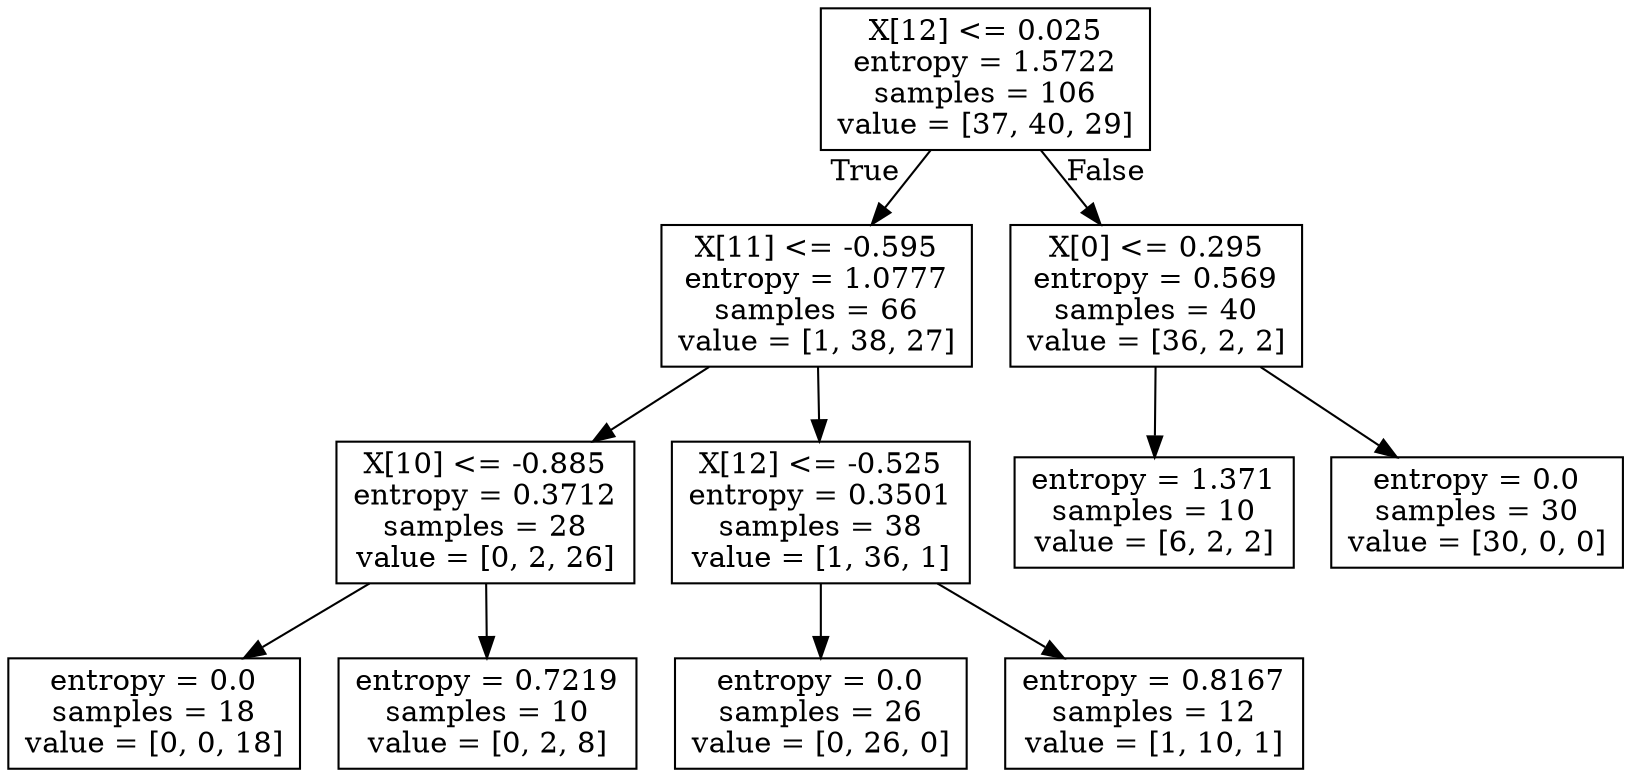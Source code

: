 digraph Tree {
node [shape=box] ;
0 [label="X[12] <= 0.025\nentropy = 1.5722\nsamples = 106\nvalue = [37, 40, 29]"] ;
1 [label="X[11] <= -0.595\nentropy = 1.0777\nsamples = 66\nvalue = [1, 38, 27]"] ;
0 -> 1 [labeldistance=2.5, labelangle=45, headlabel="True"] ;
2 [label="X[10] <= -0.885\nentropy = 0.3712\nsamples = 28\nvalue = [0, 2, 26]"] ;
1 -> 2 ;
3 [label="entropy = 0.0\nsamples = 18\nvalue = [0, 0, 18]"] ;
2 -> 3 ;
4 [label="entropy = 0.7219\nsamples = 10\nvalue = [0, 2, 8]"] ;
2 -> 4 ;
5 [label="X[12] <= -0.525\nentropy = 0.3501\nsamples = 38\nvalue = [1, 36, 1]"] ;
1 -> 5 ;
6 [label="entropy = 0.0\nsamples = 26\nvalue = [0, 26, 0]"] ;
5 -> 6 ;
7 [label="entropy = 0.8167\nsamples = 12\nvalue = [1, 10, 1]"] ;
5 -> 7 ;
8 [label="X[0] <= 0.295\nentropy = 0.569\nsamples = 40\nvalue = [36, 2, 2]"] ;
0 -> 8 [labeldistance=2.5, labelangle=-45, headlabel="False"] ;
9 [label="entropy = 1.371\nsamples = 10\nvalue = [6, 2, 2]"] ;
8 -> 9 ;
10 [label="entropy = 0.0\nsamples = 30\nvalue = [30, 0, 0]"] ;
8 -> 10 ;
}